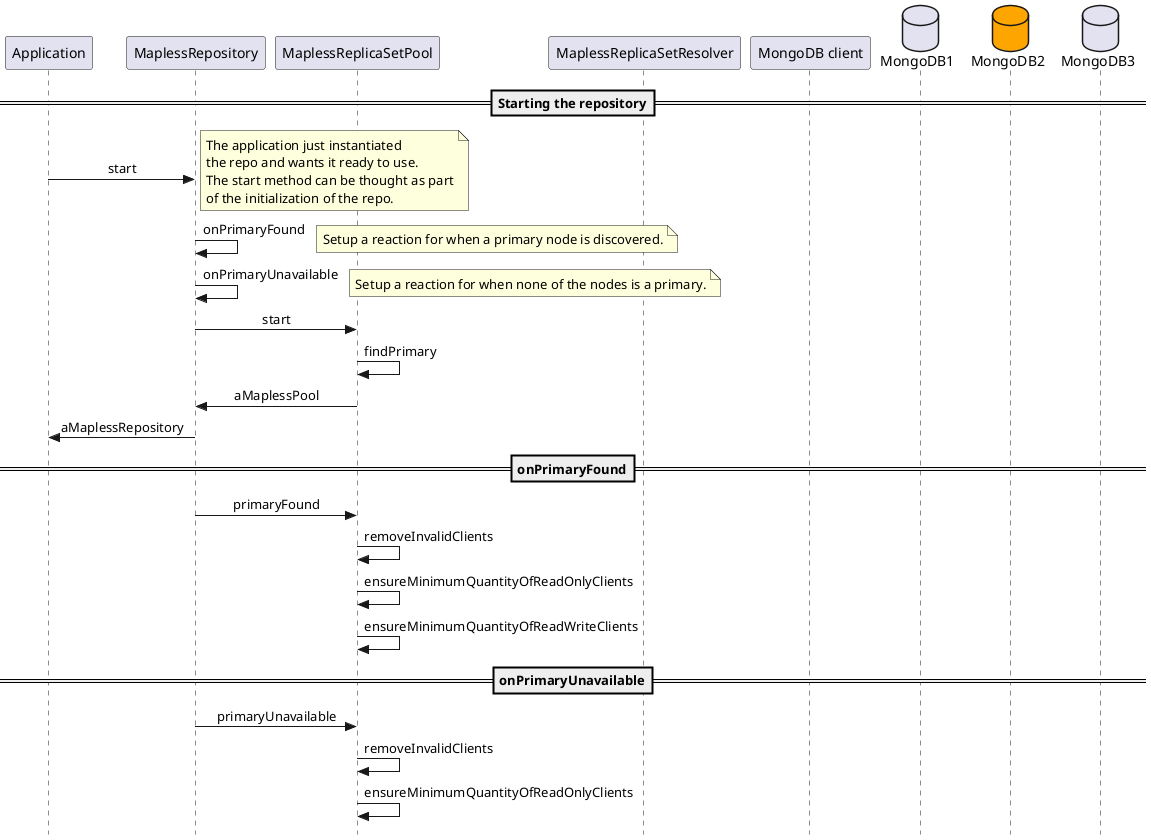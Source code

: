 @startuml ReplicaSet starts
skinparam Style strictuml
skinparam SequenceMessageAlignment center

participant "Application" as app
participant "MaplessRepository" as repo
participant "MaplessReplicaSetPool" as pool
participant "MaplessReplicaSetResolver" as resolver
participant "MongoDB client" as client
database MongoDB1
database MongoDB2 #orange
database MongoDB3
==Starting the repository==
app -> repo: start
note right
  The application just instantiated
  the repo and wants it ready to use.
  The start method can be thought as part
  of the initialization of the repo.
end note
repo -> repo: onPrimaryFound
note right
  Setup a reaction for when a primary node is discovered.
end note
repo -> repo: onPrimaryUnavailable
note right
  Setup a reaction for when none of the nodes is a primary.
end note
repo -> pool: start
pool -> pool: findPrimary
pool -> repo: aMaplessPool
repo -> app: aMaplessRepository
==onPrimaryFound==
repo -> pool: primaryFound
pool -> pool: removeInvalidClients
pool -> pool: ensureMinimumQuantityOfReadOnlyClients
pool -> pool: ensureMinimumQuantityOfReadWriteClients
==onPrimaryUnavailable==
repo -> pool: primaryUnavailable
pool -> pool: removeInvalidClients
pool -> pool: ensureMinimumQuantityOfReadOnlyClients
@enduml